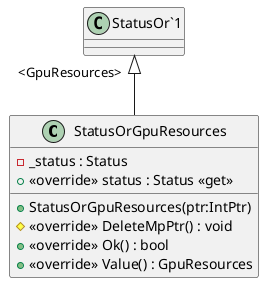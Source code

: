 @startuml
class StatusOrGpuResources {
    + StatusOrGpuResources(ptr:IntPtr)
    # <<override>> DeleteMpPtr() : void
    - _status : Status
    + <<override>> status : Status <<get>>
    + <<override>> Ok() : bool
    + <<override>> Value() : GpuResources
}
"StatusOr`1" "<GpuResources>" <|-- StatusOrGpuResources
@enduml
